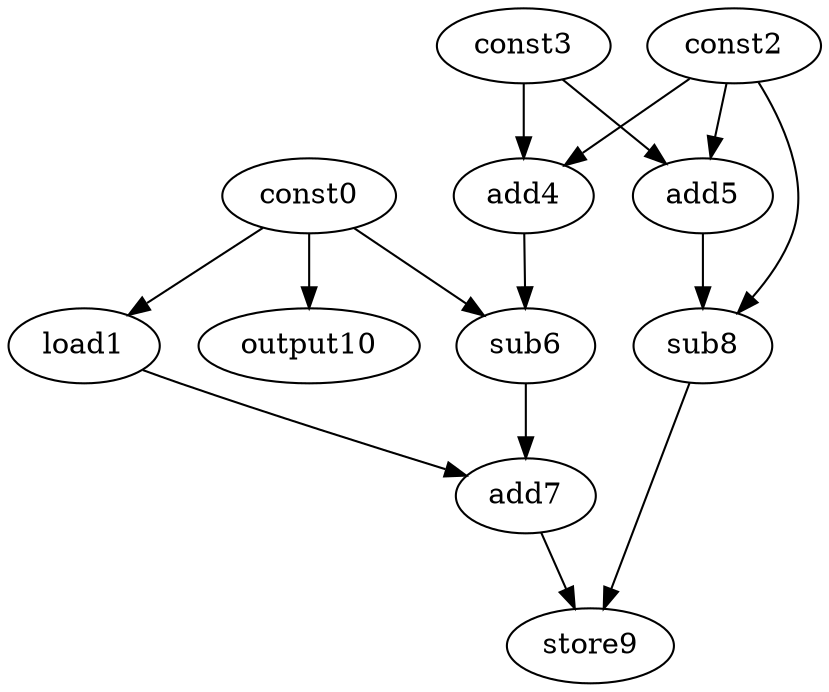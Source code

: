 digraph G { 
const0[opcode=const]; 
load1[opcode=load]; 
const2[opcode=const]; 
const3[opcode=const]; 
add4[opcode=add]; 
add5[opcode=add]; 
sub6[opcode=sub]; 
add7[opcode=add]; 
sub8[opcode=sub]; 
store9[opcode=store]; 
output10[opcode=output]; 
const0->load1[operand=0];
const2->add4[operand=0];
const3->add4[operand=1];
const2->add5[operand=0];
const3->add5[operand=1];
const0->output10[operand=0];
const0->sub6[operand=0];
add4->sub6[operand=1];
const2->sub8[operand=0];
add5->sub8[operand=1];
load1->add7[operand=0];
sub6->add7[operand=1];
add7->store9[operand=0];
sub8->store9[operand=1];
}

